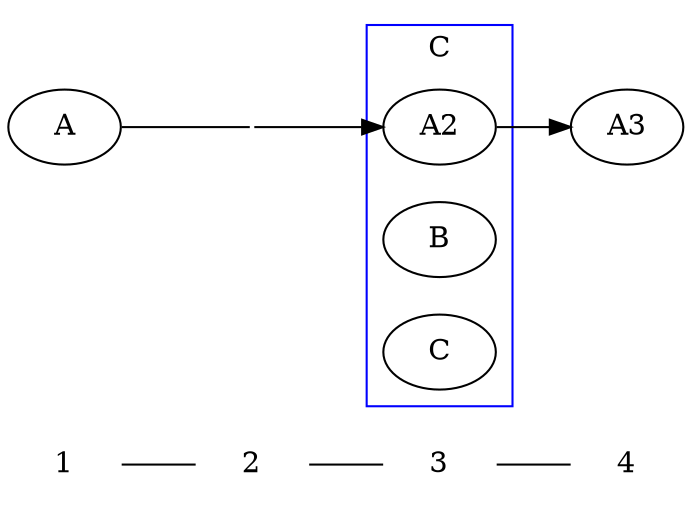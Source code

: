 digraph G{
 rankdir = LR;
 node [shape = none]

1->2->3->4[arrowhead=none]

node [shape = ellipse]
ACG[shape = none,label="",width=0, height=0];

A->ACG[arrowhead=none];
ACG->A2->A3;

 subgraph clusterCG{
  shape = rect;
  rank=same;
  A2;
  B;
  C;
  color=blue;
  label="C";
 }

 { rank=same; 1; A;}
 { rank=same; 2; ACG;}
 { rank=same; 4; A3;}

}








